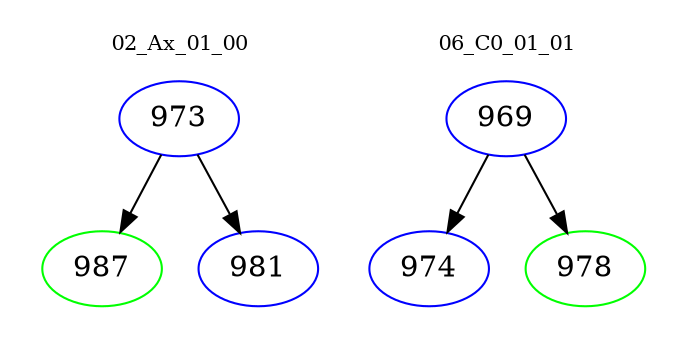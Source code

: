 digraph{
subgraph cluster_0 {
color = white
label = "02_Ax_01_00";
fontsize=10;
T0_973 [label="973", color="blue"]
T0_973 -> T0_987 [color="black"]
T0_987 [label="987", color="green"]
T0_973 -> T0_981 [color="black"]
T0_981 [label="981", color="blue"]
}
subgraph cluster_1 {
color = white
label = "06_C0_01_01";
fontsize=10;
T1_969 [label="969", color="blue"]
T1_969 -> T1_974 [color="black"]
T1_974 [label="974", color="blue"]
T1_969 -> T1_978 [color="black"]
T1_978 [label="978", color="green"]
}
}
